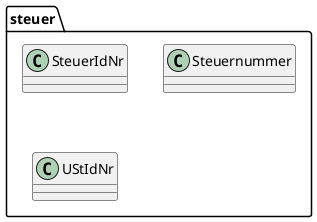 @startuml

package "steuer" {

    class SteuerIdNr
    class Steuernummer
    class UStIdNr

}

@enduml
